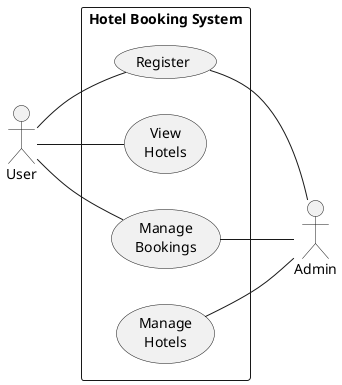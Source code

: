 @startuml VacQ System Use Case Diagram
left to right direction
actor "User" as user
rectangle "Hotel Booking System" as VacQSystem {    
    usecase "Register" as register
    usecase "View\nHotels" as viewHotels
    usecase "Manage\nBookings" as manageBooking
    usecase "Manage\nHotels" as manageHotels
}

user -- register
user -- viewHotels
user -- manageBooking

actor "Admin" as admin
register -- admin
manageHotels -- admin
manageBooking -- admin

@enduml
